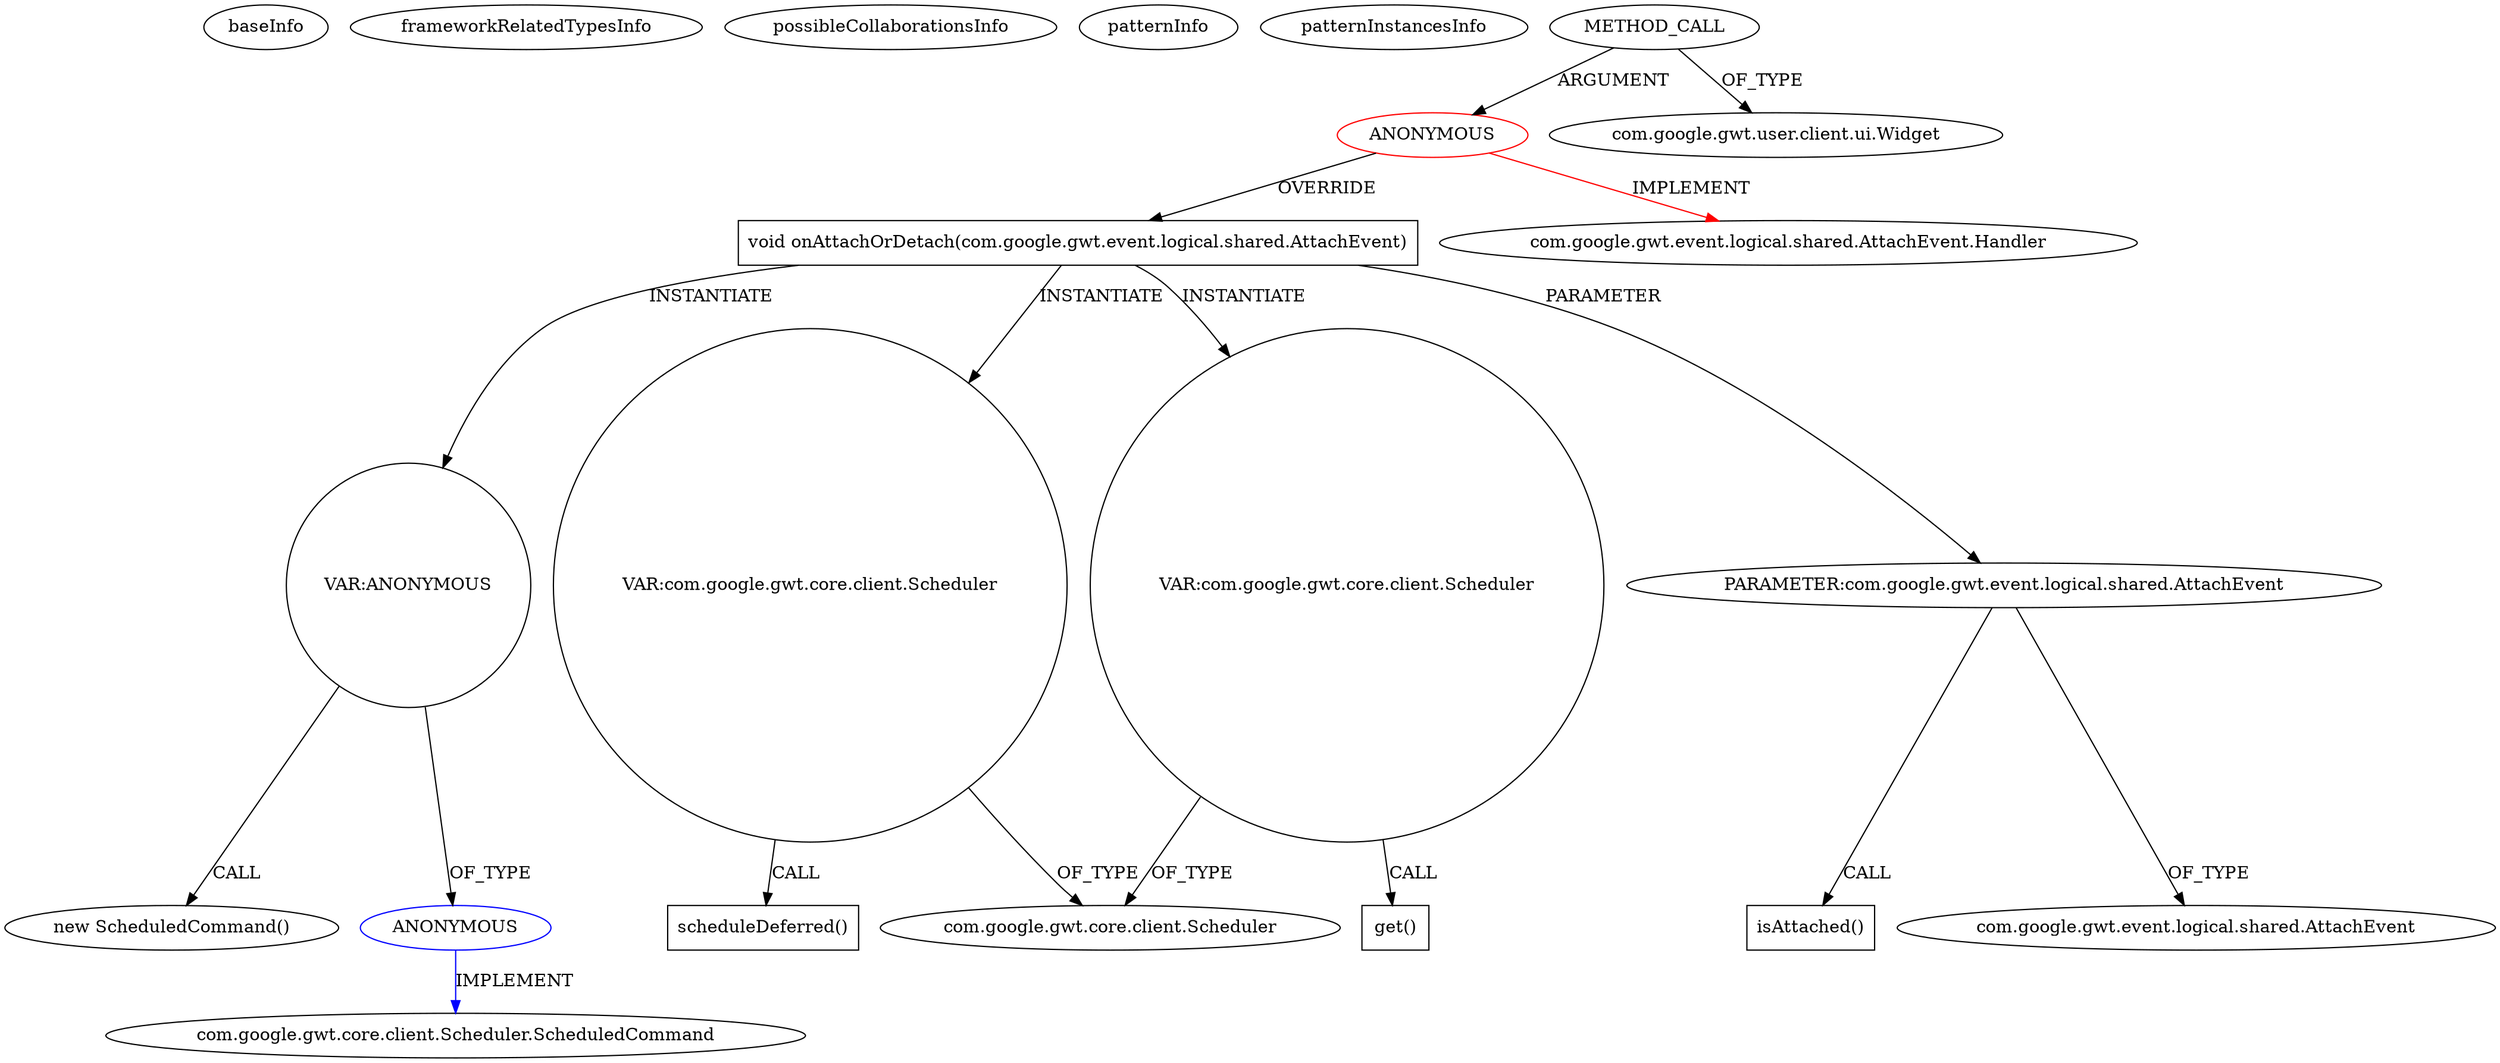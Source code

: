 digraph {
baseInfo[graphId=710,category="pattern",isAnonymous=true,possibleRelation=true]
frameworkRelatedTypesInfo[0="com.google.gwt.event.logical.shared.AttachEvent.Handler"]
possibleCollaborationsInfo[0="710~INSTANTIATION-OVERRIDING_METHOD_DECLARATION-~com.google.gwt.event.logical.shared.AttachEvent.Handler ~com.google.gwt.core.client.Scheduler.ScheduledCommand ~true~true"]
patternInfo[frequency=4.0,patternRootClient=0]
patternInstancesInfo[0="lambourg-WebGallery~/lambourg-WebGallery/WebGallery-master/client/src/com/lambourg/webgallery/client/folderview/FolderView.java~void FolderView()~3533",1="lambourg-WebGallery~/lambourg-WebGallery/WebGallery-master/client/src/com/lambourg/webgallery/client/widgets/TitleBarIcon.java~void TitleBarIcon(com.google.gwt.resources.client.ImageResource,com.google.gwt.resources.client.ImageResource)~3592",2="lambourg-WebGallery~/lambourg-WebGallery/WebGallery-master/client/src/com/lambourg/webgallery/client/folderview/NavItem.java~void NavItem(com.google.gwt.xml.client.Element,int)~3515",3="ghillairet-gef-gwt~/ghillairet-gef-gwt/gef-gwt-master/src/main/java/org/eclipse/swt/widgets/Canvas.java~void Canvas(main.java.org.eclipse.swt.widgets.Composite,int)~1361"]
15[label="new ScheduledCommand()",vertexType="CONSTRUCTOR_CALL",isFrameworkType=false]
16[label="VAR:ANONYMOUS",vertexType="VARIABLE_EXPRESION",isFrameworkType=false,shape=circle]
4[label="void onAttachOrDetach(com.google.gwt.event.logical.shared.AttachEvent)",vertexType="OVERRIDING_METHOD_DECLARATION",isFrameworkType=false,shape=box]
17[label="ANONYMOUS",vertexType="REFERENCE_ANONYMOUS_DECLARATION",isFrameworkType=false,color=blue]
0[label="ANONYMOUS",vertexType="ROOT_ANONYMOUS_DECLARATION",isFrameworkType=false,color=red]
1[label="com.google.gwt.event.logical.shared.AttachEvent.Handler",vertexType="FRAMEWORK_INTERFACE_TYPE",isFrameworkType=false]
2[label="METHOD_CALL",vertexType="OUTSIDE_CALL",isFrameworkType=false]
18[label="com.google.gwt.core.client.Scheduler.ScheduledCommand",vertexType="FRAMEWORK_INTERFACE_TYPE",isFrameworkType=false]
9[label="VAR:com.google.gwt.core.client.Scheduler",vertexType="VARIABLE_EXPRESION",isFrameworkType=false,shape=circle]
10[label="scheduleDeferred()",vertexType="INSIDE_CALL",isFrameworkType=false,shape=box]
11[label="com.google.gwt.core.client.Scheduler",vertexType="FRAMEWORK_CLASS_TYPE",isFrameworkType=false]
12[label="VAR:com.google.gwt.core.client.Scheduler",vertexType="VARIABLE_EXPRESION",isFrameworkType=false,shape=circle]
13[label="get()",vertexType="INSIDE_CALL",isFrameworkType=false,shape=box]
3[label="com.google.gwt.user.client.ui.Widget",vertexType="FRAMEWORK_CLASS_TYPE",isFrameworkType=false]
5[label="PARAMETER:com.google.gwt.event.logical.shared.AttachEvent",vertexType="PARAMETER_DECLARATION",isFrameworkType=false]
8[label="isAttached()",vertexType="INSIDE_CALL",isFrameworkType=false,shape=box]
6[label="com.google.gwt.event.logical.shared.AttachEvent",vertexType="FRAMEWORK_CLASS_TYPE",isFrameworkType=false]
4->16[label="INSTANTIATE"]
4->12[label="INSTANTIATE"]
2->3[label="OF_TYPE"]
4->9[label="INSTANTIATE"]
16->15[label="CALL"]
0->4[label="OVERRIDE"]
9->11[label="OF_TYPE"]
17->18[label="IMPLEMENT",color=blue]
12->11[label="OF_TYPE"]
16->17[label="OF_TYPE"]
0->1[label="IMPLEMENT",color=red]
5->8[label="CALL"]
9->10[label="CALL"]
5->6[label="OF_TYPE"]
4->5[label="PARAMETER"]
2->0[label="ARGUMENT"]
12->13[label="CALL"]
}
